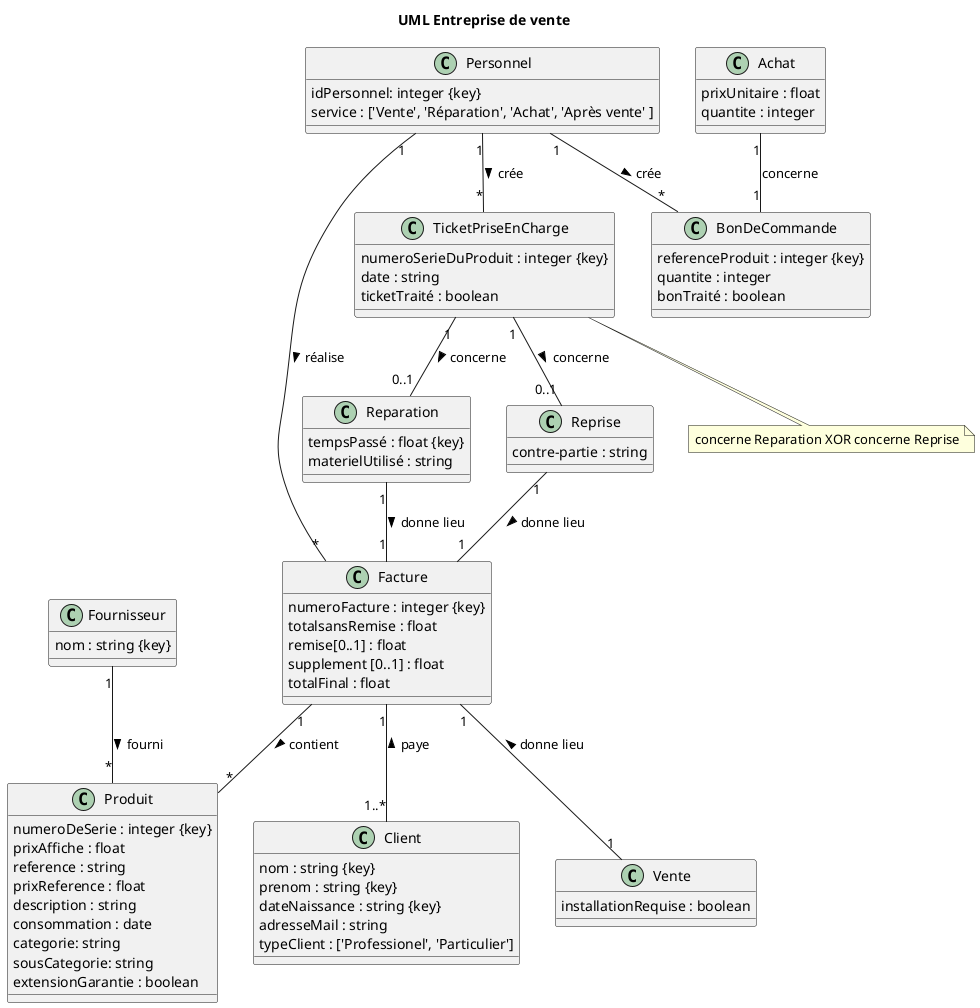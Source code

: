 @startuml
title UML Entreprise de vente

class Produit {
  numeroDeSerie : integer {key}
  prixAffiche : float
  reference : string
  prixReference : float
  description : string
  consommation : date
  categorie: string
  sousCategorie: string
  extensionGarantie : boolean
}

class Fournisseur {
	nom : string {key}
}

Fournisseur "1" -- "*" Produit : fourni >


class Facture {
  numeroFacture : integer {key}
  totalsansRemise : float 
  remise[0..1] : float
  supplement [0..1] : float
  totalFinal : float
}


class Client { 
  nom : string {key}
  prenom : string {key}
  dateNaissance : string {key}
  adresseMail : string
  typeClient : ['Professionel', 'Particulier']
}
Facture "1" -- "1..*" Client : paye <

Facture "1" -- "*" Produit : contient >

class Personnel {
  idPersonnel: integer {key}
  service : ['Vente', 'Réparation', 'Achat', 'Après vente' ]
}


Personnel "1" -- "*" Facture : réalise >
Personnel "1" -- "*" TicketPriseEnCharge : crée >
Personnel "1" -- "*" BonDeCommande : crée >

class TicketPriseEnCharge {
  numeroSerieDuProduit : integer {key}
  date : string 
  ticketTraité : boolean
}

class BonDeCommande {
  referenceProduit : integer {key}
  quantite : integer
  bonTraité : boolean
}


Achat "1" -- "1" BonDeCommande : concerne 

class Achat {
  prixUnitaire : float
  quantite : integer
}

class Reparation  {
  tempsPassé : float {key}
  materielUtilisé : string
}

class Reprise  {
  contre-partie : string
}


note bottom of TicketPriseEnCharge
    concerne Reparation XOR concerne Reprise
end note
TicketPriseEnCharge "1" -- "0..1" Reparation : concerne >
Reparation "1" -- "1" Facture : donne lieu >
TicketPriseEnCharge "1" -- "0..1" Reprise : concerne >
Reprise "1" -- "1" Facture : donne lieu >

Facture "1" -- "1" Vente : donne lieu <
class Vente  {
  installationRequise : boolean 
}


@enduml
